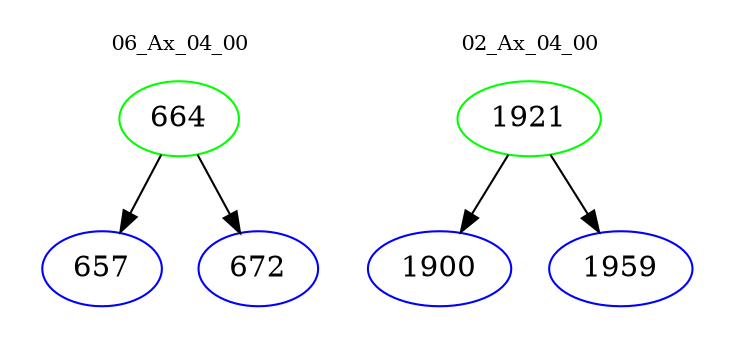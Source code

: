 digraph{
subgraph cluster_0 {
color = white
label = "06_Ax_04_00";
fontsize=10;
T0_664 [label="664", color="green"]
T0_664 -> T0_657 [color="black"]
T0_657 [label="657", color="blue"]
T0_664 -> T0_672 [color="black"]
T0_672 [label="672", color="blue"]
}
subgraph cluster_1 {
color = white
label = "02_Ax_04_00";
fontsize=10;
T1_1921 [label="1921", color="green"]
T1_1921 -> T1_1900 [color="black"]
T1_1900 [label="1900", color="blue"]
T1_1921 -> T1_1959 [color="black"]
T1_1959 [label="1959", color="blue"]
}
}
